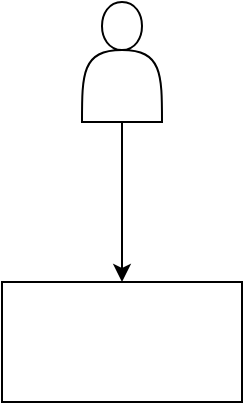 <mxfile version="15.5.2" type="github">
  <diagram id="Pm_cvJcWQqg3-8Br8w6j" name="Page-1">
    <mxGraphModel dx="1422" dy="1931" grid="1" gridSize="10" guides="1" tooltips="1" connect="1" arrows="1" fold="1" page="1" pageScale="1" pageWidth="827" pageHeight="1169" math="0" shadow="0">
      <root>
        <mxCell id="0" />
        <mxCell id="1" parent="0" />
        <mxCell id="0fNVXyEg19L2MMsPMBRO-4" value="" style="edgeStyle=orthogonalEdgeStyle;rounded=0;orthogonalLoop=1;jettySize=auto;html=1;" edge="1" parent="1" source="0fNVXyEg19L2MMsPMBRO-2" target="0fNVXyEg19L2MMsPMBRO-3">
          <mxGeometry relative="1" as="geometry" />
        </mxCell>
        <mxCell id="0fNVXyEg19L2MMsPMBRO-2" value="" style="shape=actor;whiteSpace=wrap;html=1;" vertex="1" parent="1">
          <mxGeometry x="400" y="-1140" width="40" height="60" as="geometry" />
        </mxCell>
        <mxCell id="0fNVXyEg19L2MMsPMBRO-3" value="" style="whiteSpace=wrap;html=1;" vertex="1" parent="1">
          <mxGeometry x="360" y="-1000" width="120" height="60" as="geometry" />
        </mxCell>
      </root>
    </mxGraphModel>
  </diagram>
</mxfile>
